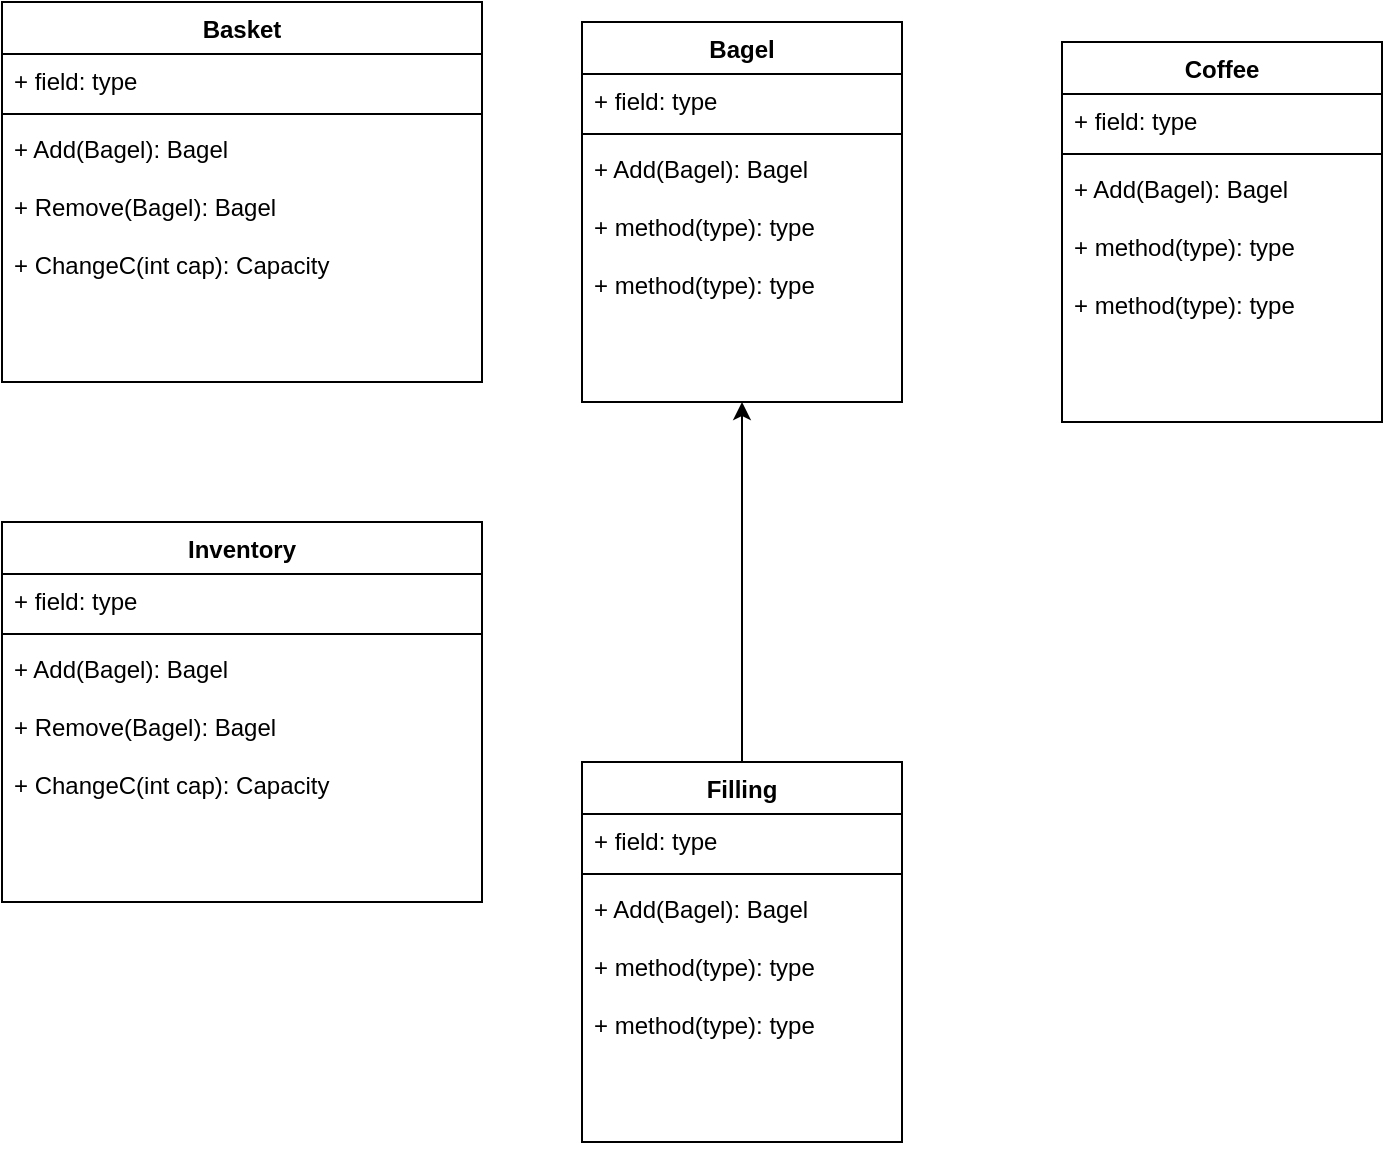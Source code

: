<mxfile version="28.0.7">
  <diagram name="Page-1" id="YY63ZgFLtDH09MbW4B9f">
    <mxGraphModel dx="1418" dy="906" grid="1" gridSize="10" guides="1" tooltips="1" connect="1" arrows="1" fold="1" page="1" pageScale="1" pageWidth="850" pageHeight="1100" math="0" shadow="0">
      <root>
        <mxCell id="0" />
        <mxCell id="1" parent="0" />
        <mxCell id="0Ol4DobLFd3dOKr9y9VE-1" value="Basket" style="swimlane;fontStyle=1;align=center;verticalAlign=top;childLayout=stackLayout;horizontal=1;startSize=26;horizontalStack=0;resizeParent=1;resizeParentMax=0;resizeLast=0;collapsible=1;marginBottom=0;whiteSpace=wrap;html=1;" vertex="1" parent="1">
          <mxGeometry x="60" y="60" width="240" height="190" as="geometry" />
        </mxCell>
        <mxCell id="0Ol4DobLFd3dOKr9y9VE-2" value="+ field: type" style="text;strokeColor=none;fillColor=none;align=left;verticalAlign=top;spacingLeft=4;spacingRight=4;overflow=hidden;rotatable=0;points=[[0,0.5],[1,0.5]];portConstraint=eastwest;whiteSpace=wrap;html=1;" vertex="1" parent="0Ol4DobLFd3dOKr9y9VE-1">
          <mxGeometry y="26" width="240" height="26" as="geometry" />
        </mxCell>
        <mxCell id="0Ol4DobLFd3dOKr9y9VE-3" value="" style="line;strokeWidth=1;fillColor=none;align=left;verticalAlign=middle;spacingTop=-1;spacingLeft=3;spacingRight=3;rotatable=0;labelPosition=right;points=[];portConstraint=eastwest;strokeColor=inherit;" vertex="1" parent="0Ol4DobLFd3dOKr9y9VE-1">
          <mxGeometry y="52" width="240" height="8" as="geometry" />
        </mxCell>
        <mxCell id="0Ol4DobLFd3dOKr9y9VE-4" value="+ Add(Bagel): Bagel&lt;div&gt;&lt;br&gt;&lt;div&gt;+ Remove(Bagel): Bagel&lt;/div&gt;&lt;div&gt;&lt;br&gt;&lt;/div&gt;&lt;div&gt;+ ChangeC(int cap): Capacity&lt;br&gt;&lt;div&gt;&lt;br&gt;&lt;/div&gt;&lt;div&gt;&lt;br&gt;&lt;/div&gt;&lt;/div&gt;&lt;/div&gt;" style="text;strokeColor=none;fillColor=none;align=left;verticalAlign=top;spacingLeft=4;spacingRight=4;overflow=hidden;rotatable=0;points=[[0,0.5],[1,0.5]];portConstraint=eastwest;whiteSpace=wrap;html=1;" vertex="1" parent="0Ol4DobLFd3dOKr9y9VE-1">
          <mxGeometry y="60" width="240" height="130" as="geometry" />
        </mxCell>
        <mxCell id="0Ol4DobLFd3dOKr9y9VE-5" value="Bagel" style="swimlane;fontStyle=1;align=center;verticalAlign=top;childLayout=stackLayout;horizontal=1;startSize=26;horizontalStack=0;resizeParent=1;resizeParentMax=0;resizeLast=0;collapsible=1;marginBottom=0;whiteSpace=wrap;html=1;" vertex="1" parent="1">
          <mxGeometry x="350" y="70" width="160" height="190" as="geometry" />
        </mxCell>
        <mxCell id="0Ol4DobLFd3dOKr9y9VE-6" value="+ field: type" style="text;strokeColor=none;fillColor=none;align=left;verticalAlign=top;spacingLeft=4;spacingRight=4;overflow=hidden;rotatable=0;points=[[0,0.5],[1,0.5]];portConstraint=eastwest;whiteSpace=wrap;html=1;" vertex="1" parent="0Ol4DobLFd3dOKr9y9VE-5">
          <mxGeometry y="26" width="160" height="26" as="geometry" />
        </mxCell>
        <mxCell id="0Ol4DobLFd3dOKr9y9VE-7" value="" style="line;strokeWidth=1;fillColor=none;align=left;verticalAlign=middle;spacingTop=-1;spacingLeft=3;spacingRight=3;rotatable=0;labelPosition=right;points=[];portConstraint=eastwest;strokeColor=inherit;" vertex="1" parent="0Ol4DobLFd3dOKr9y9VE-5">
          <mxGeometry y="52" width="160" height="8" as="geometry" />
        </mxCell>
        <mxCell id="0Ol4DobLFd3dOKr9y9VE-8" value="+ Add(Bagel): Bagel&lt;div&gt;&lt;br&gt;&lt;div&gt;+ method(type): type&lt;/div&gt;&lt;div&gt;&lt;br&gt;&lt;/div&gt;&lt;div&gt;+ method(type): type&lt;br&gt;&lt;div&gt;&lt;br&gt;&lt;/div&gt;&lt;div&gt;&lt;br&gt;&lt;/div&gt;&lt;/div&gt;&lt;/div&gt;" style="text;strokeColor=none;fillColor=none;align=left;verticalAlign=top;spacingLeft=4;spacingRight=4;overflow=hidden;rotatable=0;points=[[0,0.5],[1,0.5]];portConstraint=eastwest;whiteSpace=wrap;html=1;" vertex="1" parent="0Ol4DobLFd3dOKr9y9VE-5">
          <mxGeometry y="60" width="160" height="130" as="geometry" />
        </mxCell>
        <mxCell id="0Ol4DobLFd3dOKr9y9VE-9" value="Filling" style="swimlane;fontStyle=1;align=center;verticalAlign=top;childLayout=stackLayout;horizontal=1;startSize=26;horizontalStack=0;resizeParent=1;resizeParentMax=0;resizeLast=0;collapsible=1;marginBottom=0;whiteSpace=wrap;html=1;" vertex="1" parent="1">
          <mxGeometry x="350" y="440" width="160" height="190" as="geometry" />
        </mxCell>
        <mxCell id="0Ol4DobLFd3dOKr9y9VE-10" value="+ field: type" style="text;strokeColor=none;fillColor=none;align=left;verticalAlign=top;spacingLeft=4;spacingRight=4;overflow=hidden;rotatable=0;points=[[0,0.5],[1,0.5]];portConstraint=eastwest;whiteSpace=wrap;html=1;" vertex="1" parent="0Ol4DobLFd3dOKr9y9VE-9">
          <mxGeometry y="26" width="160" height="26" as="geometry" />
        </mxCell>
        <mxCell id="0Ol4DobLFd3dOKr9y9VE-11" value="" style="line;strokeWidth=1;fillColor=none;align=left;verticalAlign=middle;spacingTop=-1;spacingLeft=3;spacingRight=3;rotatable=0;labelPosition=right;points=[];portConstraint=eastwest;strokeColor=inherit;" vertex="1" parent="0Ol4DobLFd3dOKr9y9VE-9">
          <mxGeometry y="52" width="160" height="8" as="geometry" />
        </mxCell>
        <mxCell id="0Ol4DobLFd3dOKr9y9VE-12" value="+ Add(Bagel): Bagel&lt;div&gt;&lt;br&gt;&lt;div&gt;+ method(type): type&lt;/div&gt;&lt;div&gt;&lt;br&gt;&lt;/div&gt;&lt;div&gt;+ method(type): type&lt;br&gt;&lt;div&gt;&lt;br&gt;&lt;/div&gt;&lt;div&gt;&lt;br&gt;&lt;/div&gt;&lt;/div&gt;&lt;/div&gt;" style="text;strokeColor=none;fillColor=none;align=left;verticalAlign=top;spacingLeft=4;spacingRight=4;overflow=hidden;rotatable=0;points=[[0,0.5],[1,0.5]];portConstraint=eastwest;whiteSpace=wrap;html=1;" vertex="1" parent="0Ol4DobLFd3dOKr9y9VE-9">
          <mxGeometry y="60" width="160" height="130" as="geometry" />
        </mxCell>
        <mxCell id="0Ol4DobLFd3dOKr9y9VE-13" value="Coffee" style="swimlane;fontStyle=1;align=center;verticalAlign=top;childLayout=stackLayout;horizontal=1;startSize=26;horizontalStack=0;resizeParent=1;resizeParentMax=0;resizeLast=0;collapsible=1;marginBottom=0;whiteSpace=wrap;html=1;" vertex="1" parent="1">
          <mxGeometry x="590" y="80" width="160" height="190" as="geometry" />
        </mxCell>
        <mxCell id="0Ol4DobLFd3dOKr9y9VE-14" value="+ field: type" style="text;strokeColor=none;fillColor=none;align=left;verticalAlign=top;spacingLeft=4;spacingRight=4;overflow=hidden;rotatable=0;points=[[0,0.5],[1,0.5]];portConstraint=eastwest;whiteSpace=wrap;html=1;" vertex="1" parent="0Ol4DobLFd3dOKr9y9VE-13">
          <mxGeometry y="26" width="160" height="26" as="geometry" />
        </mxCell>
        <mxCell id="0Ol4DobLFd3dOKr9y9VE-15" value="" style="line;strokeWidth=1;fillColor=none;align=left;verticalAlign=middle;spacingTop=-1;spacingLeft=3;spacingRight=3;rotatable=0;labelPosition=right;points=[];portConstraint=eastwest;strokeColor=inherit;" vertex="1" parent="0Ol4DobLFd3dOKr9y9VE-13">
          <mxGeometry y="52" width="160" height="8" as="geometry" />
        </mxCell>
        <mxCell id="0Ol4DobLFd3dOKr9y9VE-16" value="+ Add(Bagel): Bagel&lt;div&gt;&lt;br&gt;&lt;div&gt;+ method(type): type&lt;/div&gt;&lt;div&gt;&lt;br&gt;&lt;/div&gt;&lt;div&gt;+ method(type): type&lt;br&gt;&lt;div&gt;&lt;br&gt;&lt;/div&gt;&lt;div&gt;&lt;br&gt;&lt;/div&gt;&lt;/div&gt;&lt;/div&gt;" style="text;strokeColor=none;fillColor=none;align=left;verticalAlign=top;spacingLeft=4;spacingRight=4;overflow=hidden;rotatable=0;points=[[0,0.5],[1,0.5]];portConstraint=eastwest;whiteSpace=wrap;html=1;" vertex="1" parent="0Ol4DobLFd3dOKr9y9VE-13">
          <mxGeometry y="60" width="160" height="130" as="geometry" />
        </mxCell>
        <mxCell id="0Ol4DobLFd3dOKr9y9VE-17" value="" style="endArrow=classic;html=1;rounded=0;" edge="1" parent="1" source="0Ol4DobLFd3dOKr9y9VE-9" target="0Ol4DobLFd3dOKr9y9VE-8">
          <mxGeometry width="50" height="50" relative="1" as="geometry">
            <mxPoint x="400" y="410" as="sourcePoint" />
            <mxPoint x="450" y="360" as="targetPoint" />
          </mxGeometry>
        </mxCell>
        <mxCell id="0Ol4DobLFd3dOKr9y9VE-18" value="Inventory" style="swimlane;fontStyle=1;align=center;verticalAlign=top;childLayout=stackLayout;horizontal=1;startSize=26;horizontalStack=0;resizeParent=1;resizeParentMax=0;resizeLast=0;collapsible=1;marginBottom=0;whiteSpace=wrap;html=1;" vertex="1" parent="1">
          <mxGeometry x="60" y="320" width="240" height="190" as="geometry" />
        </mxCell>
        <mxCell id="0Ol4DobLFd3dOKr9y9VE-19" value="+ field: type" style="text;strokeColor=none;fillColor=none;align=left;verticalAlign=top;spacingLeft=4;spacingRight=4;overflow=hidden;rotatable=0;points=[[0,0.5],[1,0.5]];portConstraint=eastwest;whiteSpace=wrap;html=1;" vertex="1" parent="0Ol4DobLFd3dOKr9y9VE-18">
          <mxGeometry y="26" width="240" height="26" as="geometry" />
        </mxCell>
        <mxCell id="0Ol4DobLFd3dOKr9y9VE-20" value="" style="line;strokeWidth=1;fillColor=none;align=left;verticalAlign=middle;spacingTop=-1;spacingLeft=3;spacingRight=3;rotatable=0;labelPosition=right;points=[];portConstraint=eastwest;strokeColor=inherit;" vertex="1" parent="0Ol4DobLFd3dOKr9y9VE-18">
          <mxGeometry y="52" width="240" height="8" as="geometry" />
        </mxCell>
        <mxCell id="0Ol4DobLFd3dOKr9y9VE-21" value="+ Add(Bagel): Bagel&lt;div&gt;&lt;br&gt;&lt;div&gt;+ Remove(Bagel): Bagel&lt;/div&gt;&lt;div&gt;&lt;br&gt;&lt;/div&gt;&lt;div&gt;+ ChangeC(int cap): Capacity&lt;br&gt;&lt;div&gt;&lt;br&gt;&lt;/div&gt;&lt;div&gt;&lt;br&gt;&lt;/div&gt;&lt;/div&gt;&lt;/div&gt;" style="text;strokeColor=none;fillColor=none;align=left;verticalAlign=top;spacingLeft=4;spacingRight=4;overflow=hidden;rotatable=0;points=[[0,0.5],[1,0.5]];portConstraint=eastwest;whiteSpace=wrap;html=1;" vertex="1" parent="0Ol4DobLFd3dOKr9y9VE-18">
          <mxGeometry y="60" width="240" height="130" as="geometry" />
        </mxCell>
      </root>
    </mxGraphModel>
  </diagram>
</mxfile>
